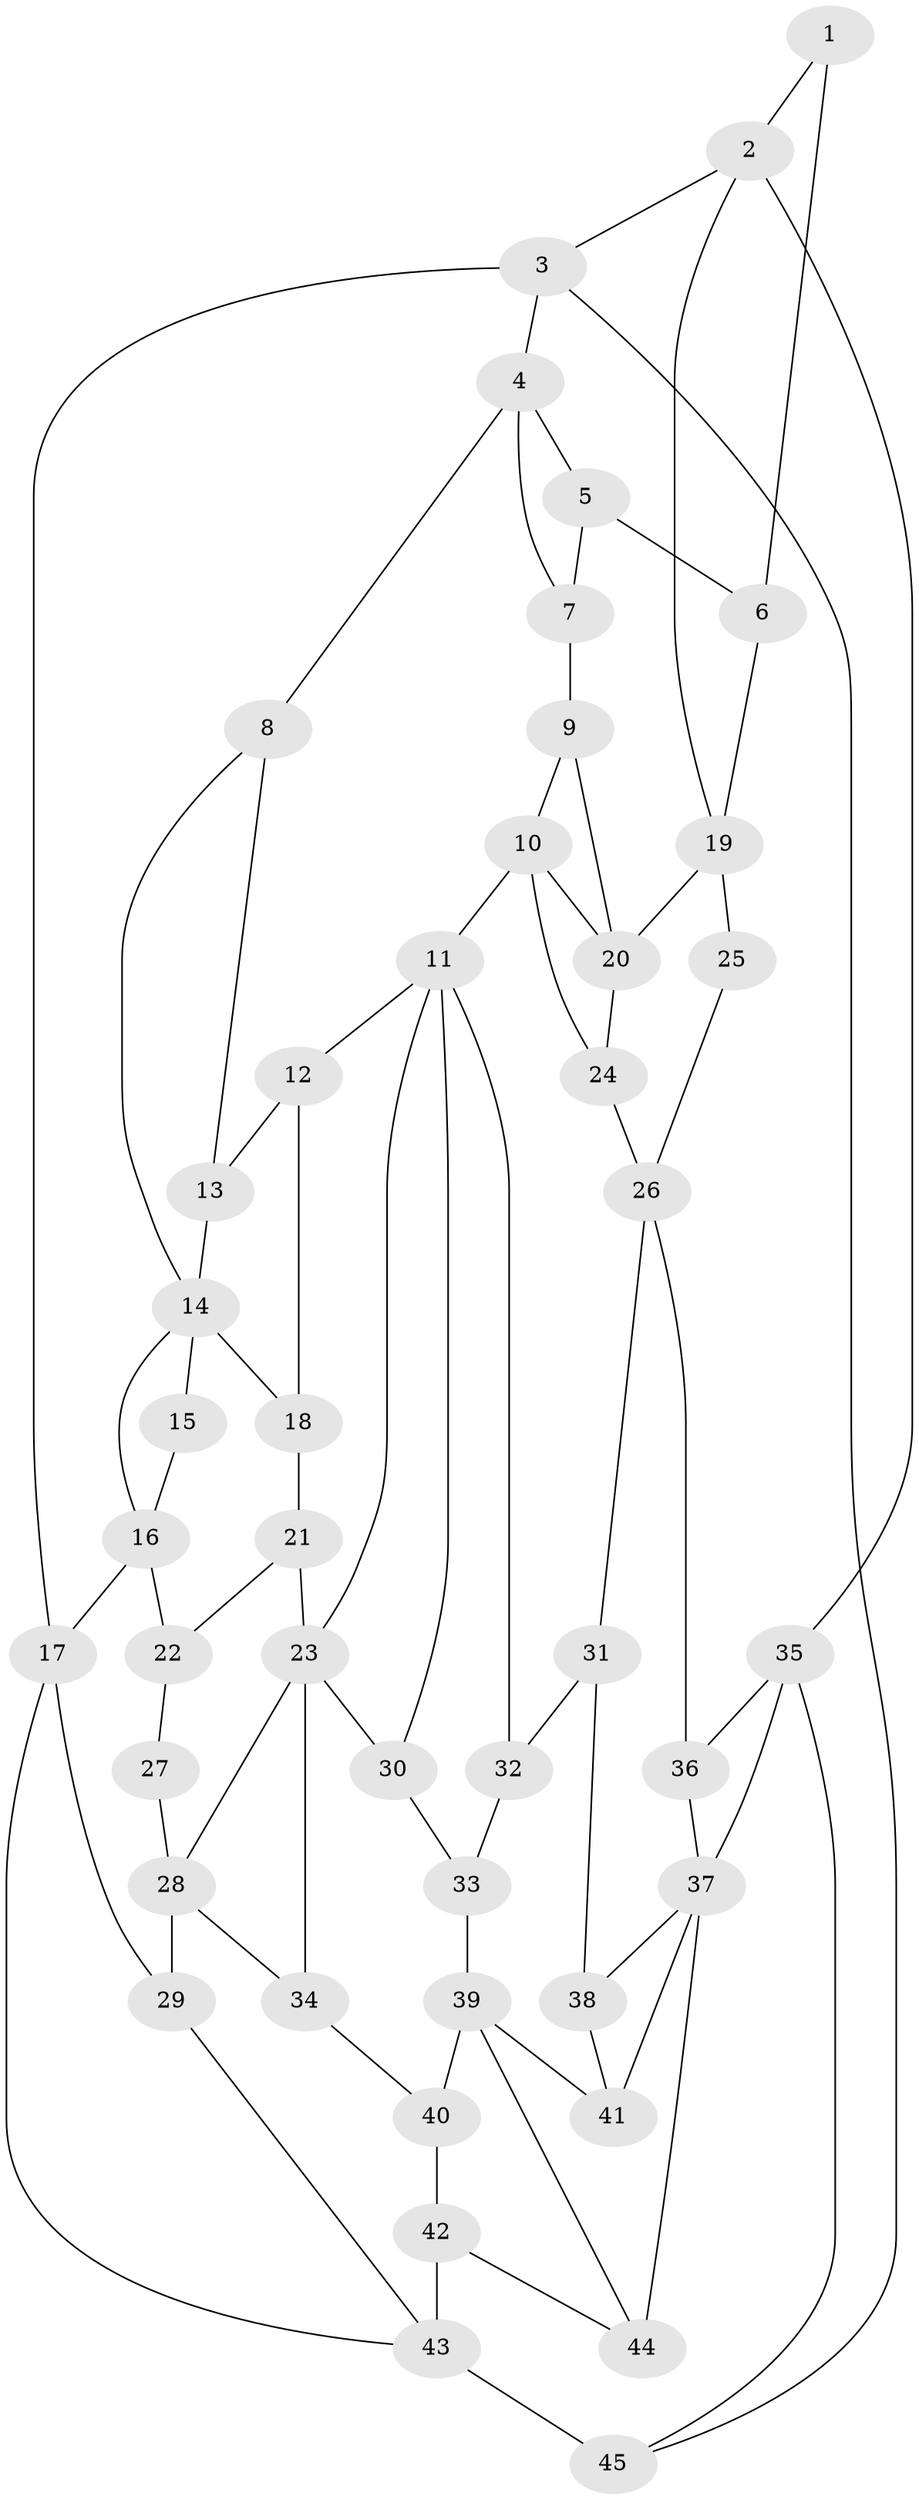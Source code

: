 // original degree distribution, {3: 0.022222222222222223, 6: 0.2111111111111111, 4: 0.23333333333333334, 5: 0.5333333333333333}
// Generated by graph-tools (version 1.1) at 2025/38/03/09/25 02:38:37]
// undirected, 45 vertices, 76 edges
graph export_dot {
graph [start="1"]
  node [color=gray90,style=filled];
  1;
  2;
  3;
  4;
  5;
  6;
  7;
  8;
  9;
  10;
  11;
  12;
  13;
  14;
  15;
  16;
  17;
  18;
  19;
  20;
  21;
  22;
  23;
  24;
  25;
  26;
  27;
  28;
  29;
  30;
  31;
  32;
  33;
  34;
  35;
  36;
  37;
  38;
  39;
  40;
  41;
  42;
  43;
  44;
  45;
  1 -- 2 [weight=1.0];
  1 -- 6 [weight=1.0];
  2 -- 3 [weight=1.0];
  2 -- 19 [weight=1.0];
  2 -- 35 [weight=1.0];
  3 -- 4 [weight=1.0];
  3 -- 17 [weight=1.0];
  3 -- 45 [weight=1.0];
  4 -- 5 [weight=2.0];
  4 -- 7 [weight=1.0];
  4 -- 8 [weight=2.0];
  5 -- 6 [weight=1.0];
  5 -- 7 [weight=1.0];
  6 -- 19 [weight=1.0];
  7 -- 9 [weight=1.0];
  8 -- 13 [weight=1.0];
  8 -- 14 [weight=1.0];
  9 -- 10 [weight=1.0];
  9 -- 20 [weight=1.0];
  10 -- 11 [weight=2.0];
  10 -- 20 [weight=1.0];
  10 -- 24 [weight=2.0];
  11 -- 12 [weight=1.0];
  11 -- 23 [weight=1.0];
  11 -- 30 [weight=1.0];
  11 -- 32 [weight=1.0];
  12 -- 13 [weight=1.0];
  12 -- 18 [weight=1.0];
  13 -- 14 [weight=2.0];
  14 -- 15 [weight=1.0];
  14 -- 16 [weight=1.0];
  14 -- 18 [weight=1.0];
  15 -- 16 [weight=2.0];
  16 -- 17 [weight=2.0];
  16 -- 22 [weight=1.0];
  17 -- 29 [weight=1.0];
  17 -- 43 [weight=1.0];
  18 -- 21 [weight=1.0];
  19 -- 20 [weight=2.0];
  19 -- 25 [weight=2.0];
  20 -- 24 [weight=1.0];
  21 -- 22 [weight=1.0];
  21 -- 23 [weight=1.0];
  22 -- 27 [weight=1.0];
  23 -- 28 [weight=1.0];
  23 -- 30 [weight=1.0];
  23 -- 34 [weight=1.0];
  24 -- 26 [weight=1.0];
  25 -- 26 [weight=1.0];
  26 -- 31 [weight=1.0];
  26 -- 36 [weight=1.0];
  27 -- 28 [weight=2.0];
  28 -- 29 [weight=2.0];
  28 -- 34 [weight=1.0];
  29 -- 43 [weight=1.0];
  30 -- 33 [weight=1.0];
  31 -- 32 [weight=1.0];
  31 -- 38 [weight=1.0];
  32 -- 33 [weight=1.0];
  33 -- 39 [weight=1.0];
  34 -- 40 [weight=1.0];
  35 -- 36 [weight=1.0];
  35 -- 37 [weight=1.0];
  35 -- 45 [weight=1.0];
  36 -- 37 [weight=1.0];
  37 -- 38 [weight=1.0];
  37 -- 41 [weight=1.0];
  37 -- 44 [weight=2.0];
  38 -- 41 [weight=1.0];
  39 -- 40 [weight=1.0];
  39 -- 41 [weight=1.0];
  39 -- 44 [weight=1.0];
  40 -- 42 [weight=1.0];
  42 -- 43 [weight=2.0];
  42 -- 44 [weight=1.0];
  43 -- 45 [weight=2.0];
}
